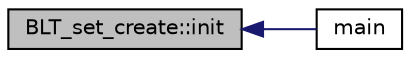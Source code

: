digraph "BLT_set_create::init"
{
  edge [fontname="Helvetica",fontsize="10",labelfontname="Helvetica",labelfontsize="10"];
  node [fontname="Helvetica",fontsize="10",shape=record];
  rankdir="LR";
  Node631 [label="BLT_set_create::init",height=0.2,width=0.4,color="black", fillcolor="grey75", style="filled", fontcolor="black"];
  Node631 -> Node632 [dir="back",color="midnightblue",fontsize="10",style="solid",fontname="Helvetica"];
  Node632 [label="main",height=0.2,width=0.4,color="black", fillcolor="white", style="filled",URL="$d7/d1c/create___b_l_t__set__main_8_c.html#a217dbf8b442f20279ea00b898af96f52"];
}
